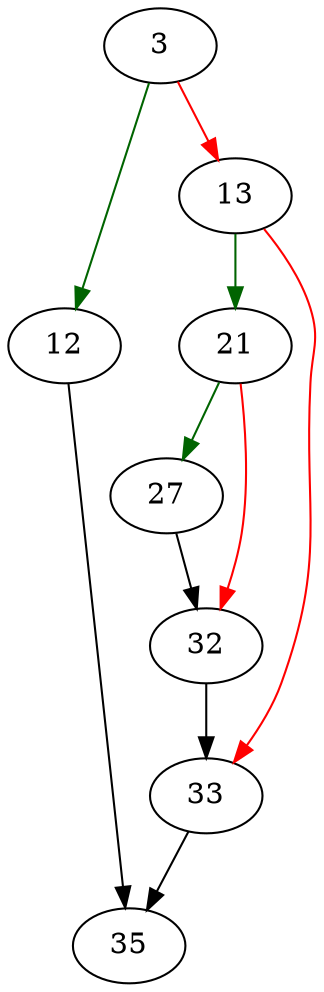 strict digraph "vdbeSorterOpenTempFile" {
	// Node definitions.
	3 [entry=true];
	12;
	13;
	35;
	21;
	33;
	27;
	32;

	// Edge definitions.
	3 -> 12 [
		color=darkgreen
		cond=true
	];
	3 -> 13 [
		color=red
		cond=false
	];
	12 -> 35;
	13 -> 21 [
		color=darkgreen
		cond=true
	];
	13 -> 33 [
		color=red
		cond=false
	];
	21 -> 27 [
		color=darkgreen
		cond=true
	];
	21 -> 32 [
		color=red
		cond=false
	];
	33 -> 35;
	27 -> 32;
	32 -> 33;
}